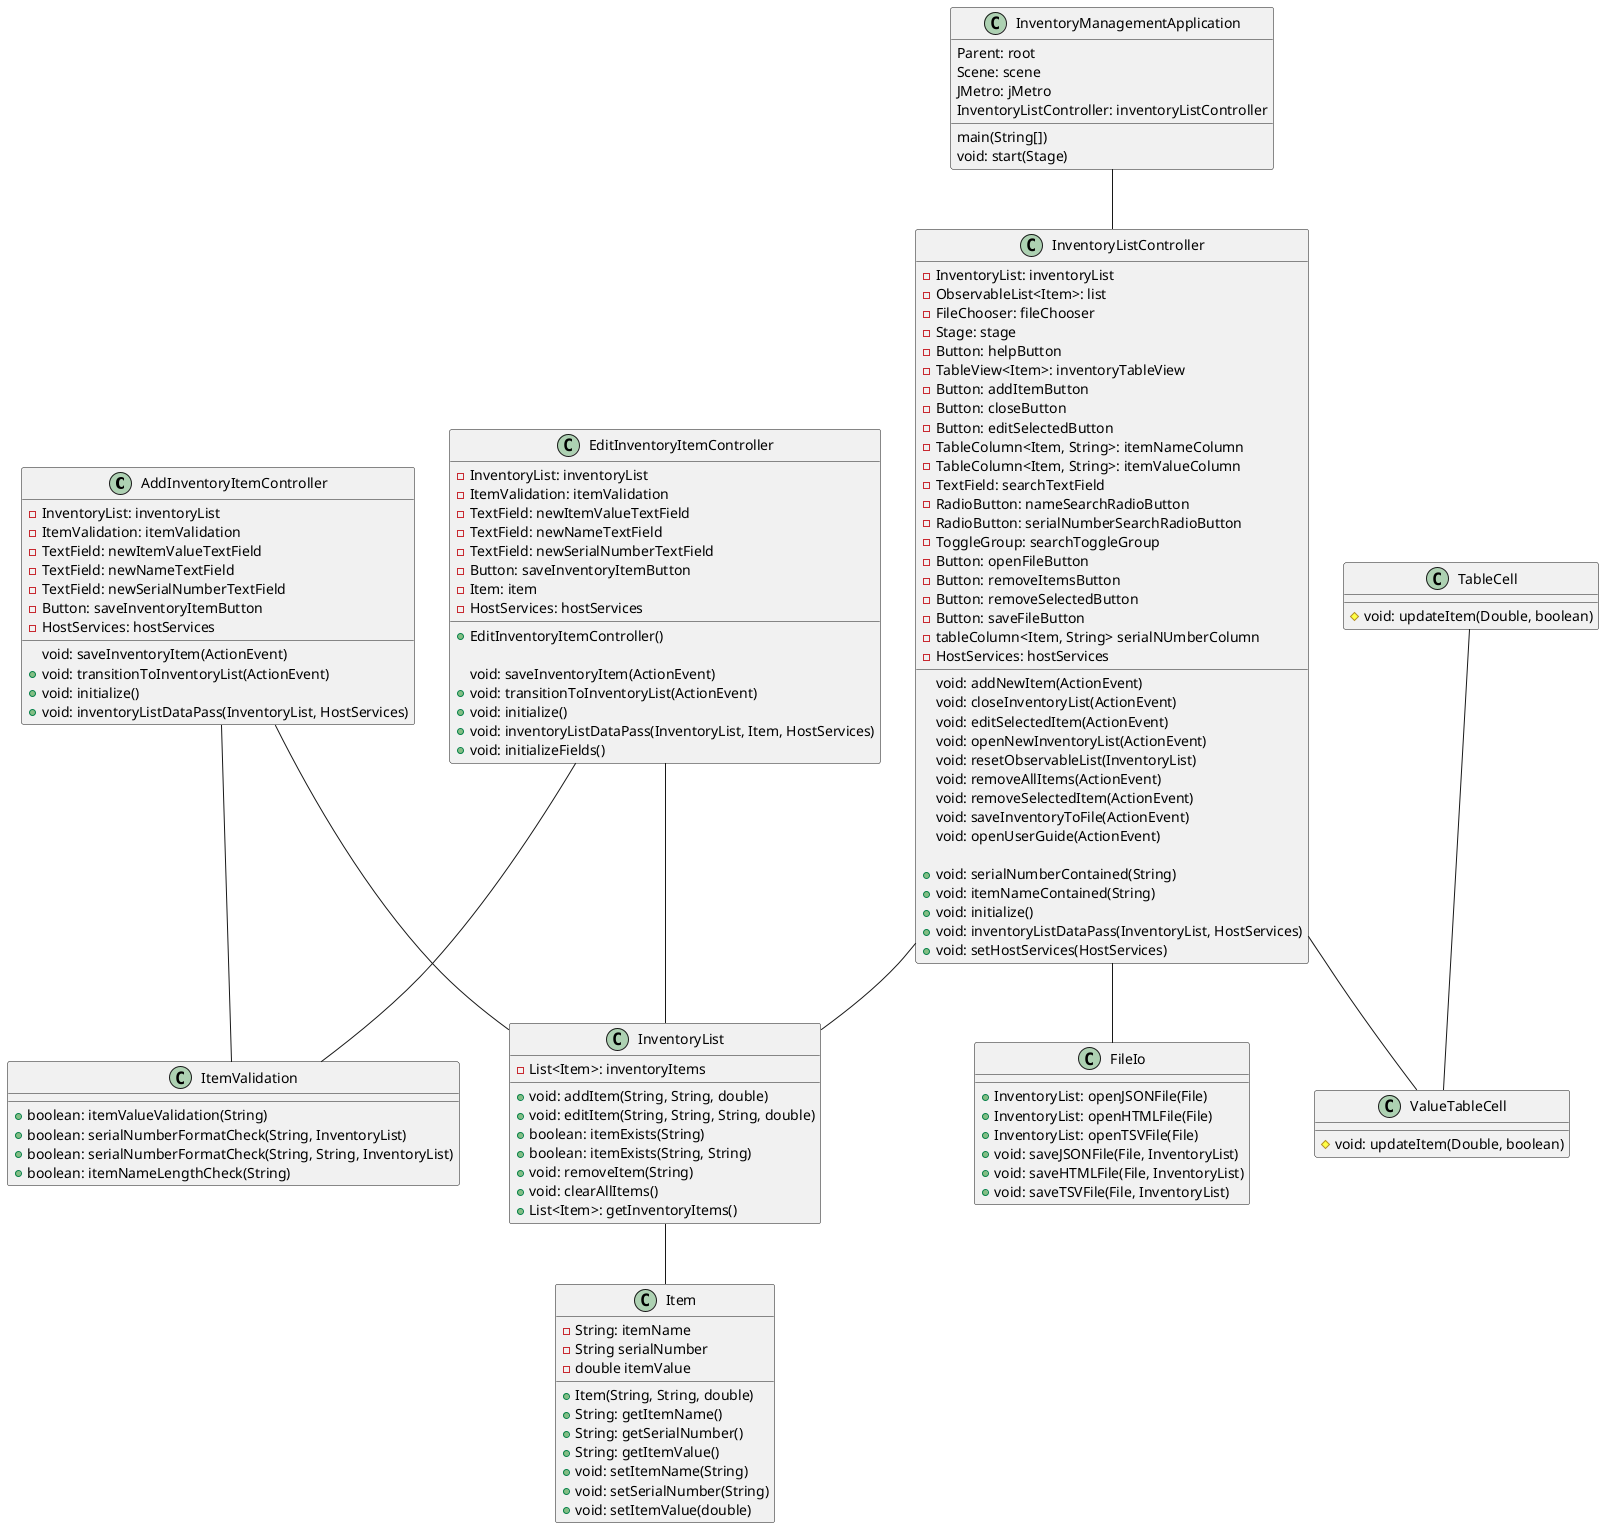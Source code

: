@startuml
AddInventoryItemController -- InventoryList
AddInventoryItemController -- ItemValidation
EditInventoryItemController -- InventoryList
EditInventoryItemController -- ItemValidation
InventoryListController -- InventoryList
InventoryListController -- FileIo
InventoryManagementApplication -- InventoryListController
InventoryList -- Item
InventoryListController -- ValueTableCell
TableCell -- ValueTableCell

class AddInventoryItemController {
    -InventoryList: inventoryList
    -ItemValidation: itemValidation
    -TextField: newItemValueTextField
    -TextField: newNameTextField
    -TextField: newSerialNumberTextField
    -Button: saveInventoryItemButton
    -HostServices: hostServices

    void: saveInventoryItem(ActionEvent)
    +void: transitionToInventoryList(ActionEvent)
    +void: initialize()
    +void: inventoryListDataPass(InventoryList, HostServices)
}

class EditInventoryItemController {
    -InventoryList: inventoryList
    -ItemValidation: itemValidation
    -TextField: newItemValueTextField
    -TextField: newNameTextField
    -TextField: newSerialNumberTextField
    -Button: saveInventoryItemButton
    -Item: item
    -HostServices: hostServices

    +EditInventoryItemController()

    void: saveInventoryItem(ActionEvent)
    +void: transitionToInventoryList(ActionEvent)
    +void: initialize()
    +void: inventoryListDataPass(InventoryList, Item, HostServices)
    +void: initializeFields()
}

class FileIo {
    +InventoryList: openJSONFile(File)
    +InventoryList: openHTMLFile(File)
    +InventoryList: openTSVFile(File)
    +void: saveJSONFile(File, InventoryList)
    +void: saveHTMLFile(File, InventoryList)
    +void: saveTSVFile(File, InventoryList)
}

class InventoryList {
    -List<Item>: inventoryItems

    +void: addItem(String, String, double)
    +void: editItem(String, String, String, double)
    +boolean: itemExists(String)
    +boolean: itemExists(String, String)
    +void: removeItem(String)
    +void: clearAllItems()
    +List<Item>: getInventoryItems()
}

class InventoryListController {
    -InventoryList: inventoryList
    -ObservableList<Item>: list
    -FileChooser: fileChooser
    -Stage: stage
    -Button: helpButton
    -TableView<Item>: inventoryTableView
    -Button: addItemButton
    -Button: closeButton
    -Button: editSelectedButton
    -TableColumn<Item, String>: itemNameColumn
    -TableColumn<Item, String>: itemValueColumn
    -TextField: searchTextField
    -RadioButton: nameSearchRadioButton
    -RadioButton: serialNumberSearchRadioButton
    -ToggleGroup: searchToggleGroup
    -Button: openFileButton
    -Button: removeItemsButton
    -Button: removeSelectedButton
    -Button: saveFileButton
    -tableColumn<Item, String> serialNUmberColumn
    -HostServices: hostServices

    void: addNewItem(ActionEvent)
    void: closeInventoryList(ActionEvent)
    void: editSelectedItem(ActionEvent)
    void: openNewInventoryList(ActionEvent)
    void: resetObservableList(InventoryList)
    void: removeAllItems(ActionEvent)
    void: removeSelectedItem(ActionEvent)
    void: saveInventoryToFile(ActionEvent)
    void: openUserGuide(ActionEvent)

    +void: serialNumberContained(String)
    +void: itemNameContained(String)
    +void: initialize()
    +void: inventoryListDataPass(InventoryList, HostServices)
    +void: setHostServices(HostServices)
}

class InventoryManagementApplication {
    main(String[])
    void: start(Stage)
    Parent: root
    Scene: scene
    JMetro: jMetro
    InventoryListController: inventoryListController
}

class Item {
    -String: itemName
    -String serialNumber
    -double itemValue

    +Item(String, String, double)
    +String: getItemName()
    +String: getSerialNumber()
    +String: getItemValue()
    +void: setItemName(String)
    +void: setSerialNumber(String)
    +void: setItemValue(double)
}

class ItemValidation {
    +boolean: itemValueValidation(String)
    +boolean: serialNumberFormatCheck(String, InventoryList)
    +boolean: serialNumberFormatCheck(String, String, InventoryList)
    +boolean: itemNameLengthCheck(String)
}

class ValueTableCell {
    #void: updateItem(Double, boolean)
}

class TableCell {
    #void: updateItem(Double, boolean)
}
@enduml